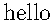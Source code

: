 unitsize(1cm); // 设置单位尺寸
label("hello");

// // 定义两个圆心和半径
// pair A = (-2, 0);
// pair B = (2, 0);
// real r = 1.5;

// // 绘制两个圆
// draw(circle(A, r));
// draw(circle(B, r));

// // 绘制文字标签
// label("$A$", A);
// label("$B$", B);

// // 绘制集合的关系（交集、并集等）
// label("$A \cap B$", (0, 0.4));
// label("$A \cup B$", (0, -1.8));

// // 填充集合区域
// fill(scale(0.6)*unitcircle, lightblue); // 填充 A 的区域
// fill(shift(B) * scale(0.6) * unitcircle, lightblue); // 填充 B 的区域

// // 交集
// fill(buildcycle(circle(A, r), shift(B) * circle(B, r)), lightred);

// // 边界
// draw(scale(0.6) * unitcircle);
// draw(shift(B) * scale(0.6) * unitcircle);

// // 可选：画边框
// draw(circle(A, r),linewidth(1.2));
// draw(circle(B, r),linewidth(1.2));

// // 如果需要更多的自定义，你可以添加更多的元素或调整颜色、字体等
